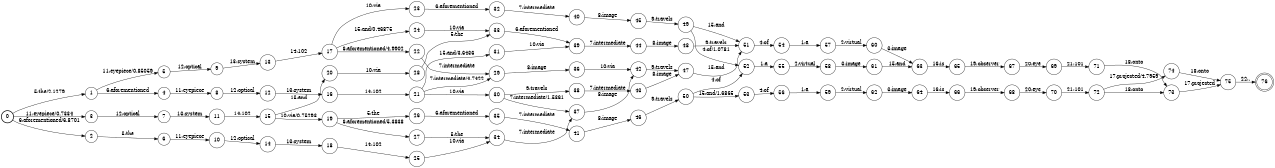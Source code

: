 digraph FST {
rankdir = LR;
size = "8.5,11";
label = "";
center = 1;
orientation = Portrait;
ranksep = "0.4";
nodesep = "0.25";
0 [label = "0", shape = circle, style = bold, fontsize = 14]
	0 -> 1 [label = "5:the/2.1279", fontsize = 14];
	0 -> 2 [label = "6:aforementioned/6.8701", fontsize = 14];
	0 -> 3 [label = "11:eyepiece/0.7334", fontsize = 14];
1 [label = "1", shape = circle, style = solid, fontsize = 14]
	1 -> 4 [label = "6:aforementioned", fontsize = 14];
	1 -> 5 [label = "11:eyepiece/0.85059", fontsize = 14];
2 [label = "2", shape = circle, style = solid, fontsize = 14]
	2 -> 6 [label = "5:the", fontsize = 14];
3 [label = "3", shape = circle, style = solid, fontsize = 14]
	3 -> 7 [label = "12:optical", fontsize = 14];
4 [label = "4", shape = circle, style = solid, fontsize = 14]
	4 -> 8 [label = "11:eyepiece", fontsize = 14];
5 [label = "5", shape = circle, style = solid, fontsize = 14]
	5 -> 9 [label = "12:optical", fontsize = 14];
6 [label = "6", shape = circle, style = solid, fontsize = 14]
	6 -> 10 [label = "11:eyepiece", fontsize = 14];
7 [label = "7", shape = circle, style = solid, fontsize = 14]
	7 -> 11 [label = "13:system", fontsize = 14];
8 [label = "8", shape = circle, style = solid, fontsize = 14]
	8 -> 12 [label = "12:optical", fontsize = 14];
9 [label = "9", shape = circle, style = solid, fontsize = 14]
	9 -> 13 [label = "13:system", fontsize = 14];
10 [label = "10", shape = circle, style = solid, fontsize = 14]
	10 -> 14 [label = "12:optical", fontsize = 14];
11 [label = "11", shape = circle, style = solid, fontsize = 14]
	11 -> 15 [label = "14:102", fontsize = 14];
12 [label = "12", shape = circle, style = solid, fontsize = 14]
	12 -> 16 [label = "13:system", fontsize = 14];
13 [label = "13", shape = circle, style = solid, fontsize = 14]
	13 -> 17 [label = "14:102", fontsize = 14];
14 [label = "14", shape = circle, style = solid, fontsize = 14]
	14 -> 18 [label = "13:system", fontsize = 14];
15 [label = "15", shape = circle, style = solid, fontsize = 14]
	15 -> 19 [label = "10:via/0.75293", fontsize = 14];
	15 -> 20 [label = "15:and", fontsize = 14];
16 [label = "16", shape = circle, style = solid, fontsize = 14]
	16 -> 21 [label = "14:102", fontsize = 14];
17 [label = "17", shape = circle, style = solid, fontsize = 14]
	17 -> 22 [label = "6:aforementioned/4.9902", fontsize = 14];
	17 -> 23 [label = "10:via", fontsize = 14];
	17 -> 24 [label = "15:and/0.46875", fontsize = 14];
18 [label = "18", shape = circle, style = solid, fontsize = 14]
	18 -> 25 [label = "14:102", fontsize = 14];
19 [label = "19", shape = circle, style = solid, fontsize = 14]
	19 -> 26 [label = "5:the", fontsize = 14];
	19 -> 27 [label = "6:aforementioned/5.3838", fontsize = 14];
20 [label = "20", shape = circle, style = solid, fontsize = 14]
	20 -> 28 [label = "10:via", fontsize = 14];
21 [label = "21", shape = circle, style = solid, fontsize = 14]
	21 -> 29 [label = "7:intermediate/4.7422", fontsize = 14];
	21 -> 30 [label = "10:via", fontsize = 14];
	21 -> 31 [label = "15:and/3.6436", fontsize = 14];
22 [label = "22", shape = circle, style = solid, fontsize = 14]
	22 -> 29 [label = "7:intermediate", fontsize = 14];
23 [label = "23", shape = circle, style = solid, fontsize = 14]
	23 -> 32 [label = "6:aforementioned", fontsize = 14];
24 [label = "24", shape = circle, style = solid, fontsize = 14]
	24 -> 33 [label = "10:via", fontsize = 14];
25 [label = "25", shape = circle, style = solid, fontsize = 14]
	25 -> 34 [label = "10:via", fontsize = 14];
26 [label = "26", shape = circle, style = solid, fontsize = 14]
	26 -> 35 [label = "6:aforementioned", fontsize = 14];
27 [label = "27", shape = circle, style = solid, fontsize = 14]
	27 -> 34 [label = "5:the", fontsize = 14];
28 [label = "28", shape = circle, style = solid, fontsize = 14]
	28 -> 33 [label = "5:the", fontsize = 14];
29 [label = "29", shape = circle, style = solid, fontsize = 14]
	29 -> 36 [label = "8:image", fontsize = 14];
30 [label = "30", shape = circle, style = solid, fontsize = 14]
	30 -> 37 [label = "7:intermediate/1.5361", fontsize = 14];
	30 -> 38 [label = "9:travels", fontsize = 14];
31 [label = "31", shape = circle, style = solid, fontsize = 14]
	31 -> 39 [label = "10:via", fontsize = 14];
32 [label = "32", shape = circle, style = solid, fontsize = 14]
	32 -> 40 [label = "7:intermediate", fontsize = 14];
33 [label = "33", shape = circle, style = solid, fontsize = 14]
	33 -> 39 [label = "6:aforementioned", fontsize = 14];
34 [label = "34", shape = circle, style = solid, fontsize = 14]
	34 -> 37 [label = "7:intermediate", fontsize = 14];
35 [label = "35", shape = circle, style = solid, fontsize = 14]
	35 -> 41 [label = "7:intermediate", fontsize = 14];
36 [label = "36", shape = circle, style = solid, fontsize = 14]
	36 -> 42 [label = "10:via", fontsize = 14];
37 [label = "37", shape = circle, style = solid, fontsize = 14]
	37 -> 42 [label = "8:image", fontsize = 14];
38 [label = "38", shape = circle, style = solid, fontsize = 14]
	38 -> 43 [label = "7:intermediate", fontsize = 14];
39 [label = "39", shape = circle, style = solid, fontsize = 14]
	39 -> 44 [label = "7:intermediate", fontsize = 14];
40 [label = "40", shape = circle, style = solid, fontsize = 14]
	40 -> 45 [label = "8:image", fontsize = 14];
41 [label = "41", shape = circle, style = solid, fontsize = 14]
	41 -> 46 [label = "8:image", fontsize = 14];
42 [label = "42", shape = circle, style = solid, fontsize = 14]
	42 -> 47 [label = "9:travels", fontsize = 14];
43 [label = "43", shape = circle, style = solid, fontsize = 14]
	43 -> 47 [label = "8:image", fontsize = 14];
44 [label = "44", shape = circle, style = solid, fontsize = 14]
	44 -> 48 [label = "8:image", fontsize = 14];
45 [label = "45", shape = circle, style = solid, fontsize = 14]
	45 -> 49 [label = "9:travels", fontsize = 14];
46 [label = "46", shape = circle, style = solid, fontsize = 14]
	46 -> 50 [label = "9:travels", fontsize = 14];
47 [label = "47", shape = circle, style = solid, fontsize = 14]
	47 -> 51 [label = "15:and", fontsize = 14];
48 [label = "48", shape = circle, style = solid, fontsize = 14]
	48 -> 51 [label = "9:travels", fontsize = 14];
49 [label = "49", shape = circle, style = solid, fontsize = 14]
	49 -> 52 [label = "4:of/1.0781", fontsize = 14];
	49 -> 51 [label = "15:and", fontsize = 14];
50 [label = "50", shape = circle, style = solid, fontsize = 14]
	50 -> 52 [label = "4:of", fontsize = 14];
	50 -> 53 [label = "15:and/1.6865", fontsize = 14];
51 [label = "51", shape = circle, style = solid, fontsize = 14]
	51 -> 54 [label = "4:of", fontsize = 14];
52 [label = "52", shape = circle, style = solid, fontsize = 14]
	52 -> 55 [label = "1:a", fontsize = 14];
53 [label = "53", shape = circle, style = solid, fontsize = 14]
	53 -> 56 [label = "4:of", fontsize = 14];
54 [label = "54", shape = circle, style = solid, fontsize = 14]
	54 -> 57 [label = "1:a", fontsize = 14];
55 [label = "55", shape = circle, style = solid, fontsize = 14]
	55 -> 58 [label = "2:virtual", fontsize = 14];
56 [label = "56", shape = circle, style = solid, fontsize = 14]
	56 -> 59 [label = "1:a", fontsize = 14];
57 [label = "57", shape = circle, style = solid, fontsize = 14]
	57 -> 60 [label = "2:virtual", fontsize = 14];
58 [label = "58", shape = circle, style = solid, fontsize = 14]
	58 -> 61 [label = "3:image", fontsize = 14];
59 [label = "59", shape = circle, style = solid, fontsize = 14]
	59 -> 62 [label = "2:virtual", fontsize = 14];
60 [label = "60", shape = circle, style = solid, fontsize = 14]
	60 -> 63 [label = "3:image", fontsize = 14];
61 [label = "61", shape = circle, style = solid, fontsize = 14]
	61 -> 63 [label = "15:and", fontsize = 14];
62 [label = "62", shape = circle, style = solid, fontsize = 14]
	62 -> 64 [label = "3:image", fontsize = 14];
63 [label = "63", shape = circle, style = solid, fontsize = 14]
	63 -> 65 [label = "16:is", fontsize = 14];
64 [label = "64", shape = circle, style = solid, fontsize = 14]
	64 -> 66 [label = "16:is", fontsize = 14];
65 [label = "65", shape = circle, style = solid, fontsize = 14]
	65 -> 67 [label = "19:observer", fontsize = 14];
66 [label = "66", shape = circle, style = solid, fontsize = 14]
	66 -> 68 [label = "19:observer", fontsize = 14];
67 [label = "67", shape = circle, style = solid, fontsize = 14]
	67 -> 69 [label = "20:eye", fontsize = 14];
68 [label = "68", shape = circle, style = solid, fontsize = 14]
	68 -> 70 [label = "20:eye", fontsize = 14];
69 [label = "69", shape = circle, style = solid, fontsize = 14]
	69 -> 71 [label = "21:101", fontsize = 14];
70 [label = "70", shape = circle, style = solid, fontsize = 14]
	70 -> 72 [label = "21:101", fontsize = 14];
71 [label = "71", shape = circle, style = solid, fontsize = 14]
	71 -> 73 [label = "18:onto", fontsize = 14];
72 [label = "72", shape = circle, style = solid, fontsize = 14]
	72 -> 74 [label = "17:projected/4.7959", fontsize = 14];
	72 -> 73 [label = "18:onto", fontsize = 14];
73 [label = "73", shape = circle, style = solid, fontsize = 14]
	73 -> 75 [label = "17:projected", fontsize = 14];
74 [label = "74", shape = circle, style = solid, fontsize = 14]
	74 -> 75 [label = "18:onto", fontsize = 14];
75 [label = "75", shape = circle, style = solid, fontsize = 14]
	75 -> 76 [label = "22:.", fontsize = 14];
76 [label = "76", shape = doublecircle, style = solid, fontsize = 14]
}
